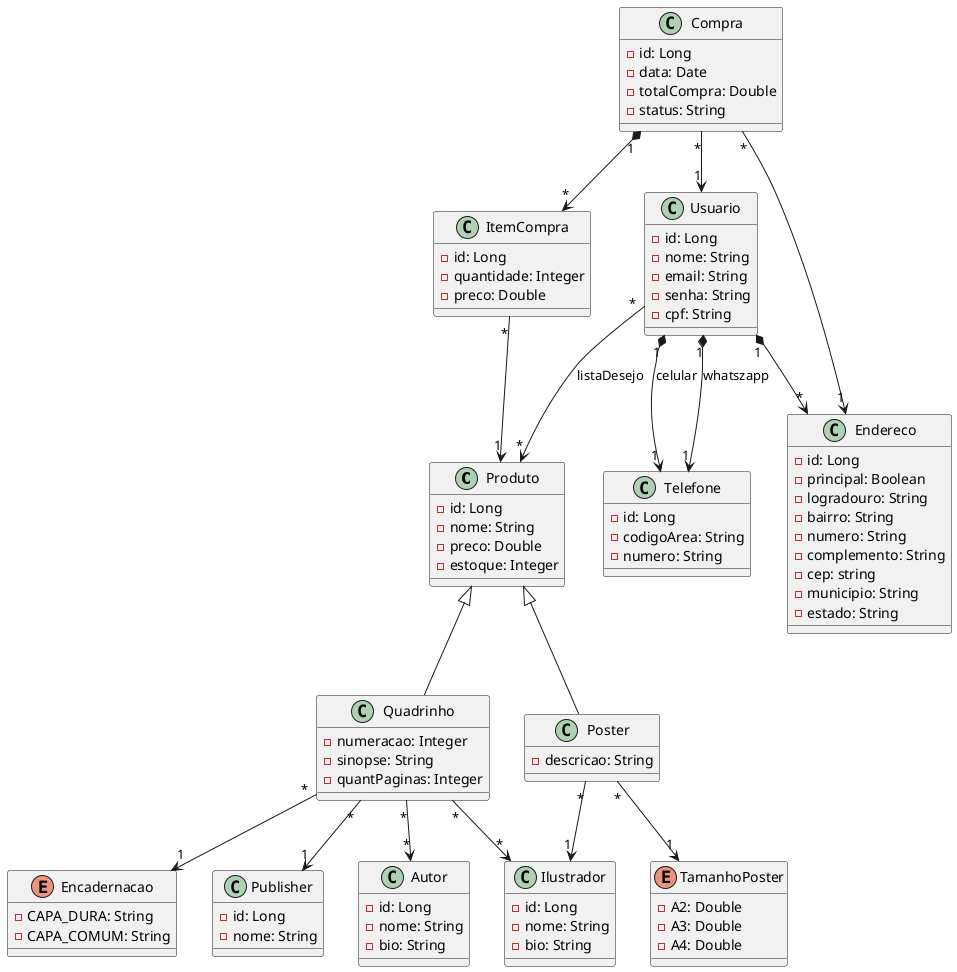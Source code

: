 @startuml

    class Produto{
        - id: Long
        - nome: String
        - preco: Double
        - estoque: Integer
    }

    class Quadrinho{
        - numeracao: Integer
        - sinopse: String
        - quantPaginas: Integer
    }

    enum Encadernacao{
        - CAPA_DURA: String
        - CAPA_COMUM: String
    }

    Class Poster{
        - descricao: String
    }

    enum TamanhoPoster{
        - A2: Double
        - A3: Double
        - A4: Double
    }

    class Publisher{
        - id: Long
        - nome: String  
        }

    class Autor{
        - id: Long
        - nome: String
        - bio: String
    }

    Class Ilustrador{
        - id: Long
        - nome: String
        - bio: String
    }



    class Usuario{
        - id: Long
        - nome: String
        - email: String
        - senha: String
        - cpf: String
    }
    Class Telefone{
        - id: Long
        - codigoArea: String
        - numero: String
    }


    class Compra{
        - id: Long
        - data: Date
        - totalCompra: Double
        - status: String
    }
    class ItemCompra{
        - id: Long
        - quantidade: Integer
        - preco: Double
    }
    class Endereco{
        - id: Long
        - principal: Boolean
        - logradouro: String
        - bairro: String
        - numero: String
        - complemento: String
        - cep: string
        - municipio: String
        - estado: String
    }



    Quadrinho "*" --> "1" Encadernacao
    

    Usuario "*" --> "*" Produto: listaDesejo
    Usuario "1"*--> "1" Telefone: celular
    Usuario "1"*--> "1" Telefone: whatszapp
    Usuario "1" *--> "*" Endereco



    Compra "1" *--> "*"ItemCompra
    Compra "*" --> "1" Usuario
    Compra "*" --> "1" Endereco


    ItemCompra "*" --> "1" Produto

    Produto <|-- Quadrinho
    Produto <|-- Poster

    Poster "*" --> "1" Ilustrador
    Poster "*" --> "1" TamanhoPoster

    Quadrinho "*" --> "*" Autor
    Quadrinho "*" --> "*" Ilustrador
    Quadrinho "*" --> "1" Publisher
    
@enduml